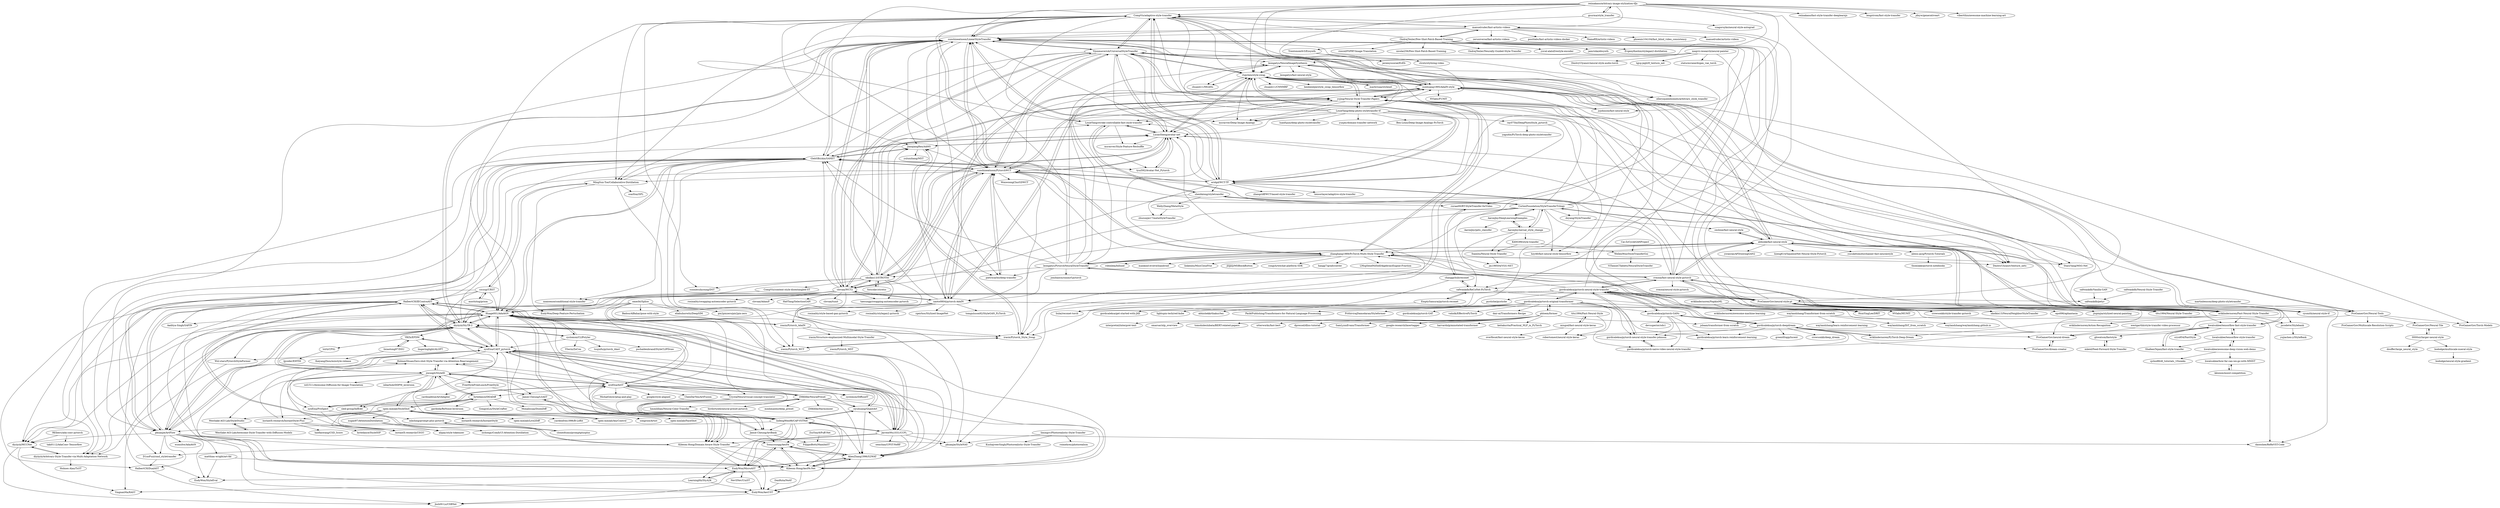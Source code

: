 digraph G {
"CompVis/adaptive-style-transfer" -> "sunshineatnoon/LinearStyleTransfer"
"CompVis/adaptive-style-transfer" -> "LouieYang/stroke-controllable-fast-style-transfer"
"CompVis/adaptive-style-transfer" -> "manuelruder/fast-artistic-videos"
"CompVis/adaptive-style-transfer" -> "elleryqueenhomels/arbitrary_style_transfer" ["e"=1]
"CompVis/adaptive-style-transfer" -> "Yijunmaverick/UniversalStyleTransfer"
"CompVis/adaptive-style-transfer" -> "xunhuang1995/AdaIN-style"
"CompVis/adaptive-style-transfer" -> "zhanghang1989/PyTorch-Multi-Style-Transfer"
"CompVis/adaptive-style-transfer" -> "ycjing/Neural-Style-Transfer-Papers"
"CompVis/adaptive-style-transfer" -> "sunniesuhyoung/DST" ["e"=1]
"CompVis/adaptive-style-transfer" -> "rtqichen/style-swap"
"CompVis/adaptive-style-transfer" -> "JianqiangRen/AAMS"
"CompVis/adaptive-style-transfer" -> "eridgd/WCT-TF"
"CompVis/adaptive-style-transfer" -> "Huage001/AdaAttN"
"CompVis/adaptive-style-transfer" -> "sunshineatnoon/PytorchWCT"
"CompVis/adaptive-style-transfer" -> "MingSun-Tse/Collaborative-Distillation"
"naoto0804/pytorch-AdaIN" -> "xunhuang1995/AdaIN-style"
"naoto0804/pytorch-AdaIN" -> "sunshineatnoon/PytorchWCT"
"naoto0804/pytorch-AdaIN" -> "irasin/Pytorch_AdaIN"
"naoto0804/pytorch-AdaIN" -> "clovaai/WCT2"
"naoto0804/pytorch-AdaIN" -> "NVlabs/MUNIT" ["e"=1]
"naoto0804/pytorch-AdaIN" -> "Huage001/AdaAttN"
"naoto0804/pytorch-AdaIN" -> "tomguluson92/StyleGAN_PyTorch" ["e"=1]
"naoto0804/pytorch-AdaIN" -> "ycjing/Neural-Style-Transfer-Papers"
"naoto0804/pytorch-AdaIN" -> "sunshineatnoon/LinearStyleTransfer"
"naoto0804/pytorch-AdaIN" -> "rosinality/style-based-gan-pytorch" ["e"=1]
"naoto0804/pytorch-AdaIN" -> "rosinality/stylegan2-pytorch" ["e"=1]
"naoto0804/pytorch-AdaIN" -> "rgeirhos/Stylized-ImageNet" ["e"=1]
"naoto0804/pytorch-AdaIN" -> "GlebSBrykin/SANET"
"naoto0804/pytorch-AdaIN" -> "HsinYingLee/DRIT" ["e"=1]
"naoto0804/pytorch-AdaIN" -> "diyiiyiii/StyTR-2"
"reiinakano/arbitrary-image-stylization-tfjs" -> "reiinakano/fast-style-transfer-deeplearnjs" ["e"=1]
"reiinakano/arbitrary-image-stylization-tfjs" -> "CompVis/adaptive-style-transfer"
"reiinakano/arbitrary-image-stylization-tfjs" -> "elleryqueenhomels/arbitrary_style_transfer" ["e"=1]
"reiinakano/arbitrary-image-stylization-tfjs" -> "gsurma/style_transfer"
"reiinakano/arbitrary-image-stylization-tfjs" -> "ProGamerGov/neural-style-pt"
"reiinakano/arbitrary-image-stylization-tfjs" -> "sunshineatnoon/LinearStyleTransfer"
"reiinakano/arbitrary-image-stylization-tfjs" -> "xunhuang1995/AdaIN-style"
"reiinakano/arbitrary-image-stylization-tfjs" -> "ycjing/Neural-Style-Transfer-Papers"
"reiinakano/arbitrary-image-stylization-tfjs" -> "manuelruder/fast-artistic-videos"
"reiinakano/arbitrary-image-stylization-tfjs" -> "LouieYang/stroke-controllable-fast-style-transfer"
"reiinakano/arbitrary-image-stylization-tfjs" -> "lengstrom/fast-style-transfer" ["e"=1]
"reiinakano/arbitrary-image-stylization-tfjs" -> "rtqichen/style-swap"
"reiinakano/arbitrary-image-stylization-tfjs" -> "jcjohnson/fast-neural-style" ["e"=1]
"reiinakano/arbitrary-image-stylization-tfjs" -> "jdxyw/generativeart" ["e"=1]
"reiinakano/arbitrary-image-stylization-tfjs" -> "vibertthio/awesome-machine-learning-art" ["e"=1]
"clovaai/WCT2" -> "sunshineatnoon/PytorchWCT"
"clovaai/WCT2" -> "sunshineatnoon/LinearStyleTransfer"
"clovaai/WCT2" -> "clovaai/tunit" ["e"=1]
"clovaai/WCT2" -> "nkolkin13/STROTSS"
"clovaai/WCT2" -> "naoto0804/pytorch-AdaIN"
"clovaai/WCT2" -> "ycjing/Neural-Style-Transfer-Papers"
"clovaai/WCT2" -> "Yijunmaverick/UniversalStyleTransfer"
"clovaai/WCT2" -> "Kibeom-Hong/Domain-Aware-Style-Transfer"
"clovaai/WCT2" -> "pkuanjie/StyleNAS"
"clovaai/WCT2" -> "rosinality/swapping-autoencoder-pytorch" ["e"=1]
"clovaai/WCT2" -> "clovaai/AdamP" ["e"=1]
"clovaai/WCT2" -> "Huage001/AdaAttN"
"clovaai/WCT2" -> "GlebSBrykin/SANET"
"clovaai/WCT2" -> "taesungp/swapping-autoencoder-pytorch" ["e"=1]
"clovaai/WCT2" -> "Ha0Tang/SelectionGAN" ["e"=1]
"eriklindernoren/NapkinML" -> "eriklindernoren/Fast-Neural-Style-Transfer"
"eriklindernoren/NapkinML" -> "eriklindernoren/awesome-machine-learning"
"eriklindernoren/Fast-Neural-Style-Transfer" -> "rrmina/fast-neural-style-pytorch"
"eriklindernoren/Fast-Neural-Style-Transfer" -> "sunshineatnoon/LinearStyleTransfer"
"eriklindernoren/Fast-Neural-Style-Transfer" -> "eriklindernoren/PyTorch-Deep-Dream"
"eriklindernoren/Fast-Neural-Style-Transfer" -> "abhiskk/fast-neural-style"
"eriklindernoren/Fast-Neural-Style-Transfer" -> "eriklindernoren/Action-Recognition" ["e"=1]
"eriklindernoren/Fast-Neural-Style-Transfer" -> "hwalsuklee/tensorflow-fast-style-transfer"
"eriklindernoren/Fast-Neural-Style-Transfer" -> "ProGamerGov/neural-style-pt"
"eriklindernoren/Fast-Neural-Style-Transfer" -> "zhanghang1989/PyTorch-Multi-Style-Transfer"
"eriklindernoren/Fast-Neural-Style-Transfer" -> "CortexFoundation/StyleTransferTrilogy"
"eriklindernoren/Fast-Neural-Style-Transfer" -> "jxcodetw/Stylebank"
"eriklindernoren/Fast-Neural-Style-Transfer" -> "ycjing/Neural-Style-Transfer-Papers"
"nkolkin13/STROTSS" -> "futscdav/strotss"
"nkolkin13/STROTSS" -> "sunshineatnoon/PytorchWCT"
"nkolkin13/STROTSS" -> "LucasSheng/avatar-net"
"nkolkin13/STROTSS" -> "irasin/Pytorch_Style_Swap"
"nkolkin13/STROTSS" -> "sunniesuhyoung/DST" ["e"=1]
"nkolkin13/STROTSS" -> "JianqiangRen/AAMS"
"nkolkin13/STROTSS" -> "sunshineatnoon/LinearStyleTransfer"
"nkolkin13/STROTSS" -> "clovaai/WCT2"
"nkolkin13/STROTSS" -> "LouieYang/stroke-controllable-fast-style-transfer"
"nkolkin13/STROTSS" -> "taesungp/swapping-autoencoder-pytorch" ["e"=1]
"nkolkin13/STROTSS" -> "CompVis/content-style-disentangled-ST"
"nkolkin13/STROTSS" -> "nnaisense/conditional-style-transfer"
"irasin/Pytorch_Style_Swap" -> "irasin/Pytorch_WCT"
"irasin/Pytorch_Style_Swap" -> "JianqiangRen/AAMS"
"CortexFoundation/StyleTransferTrilogy" -> "shenfalong/styletransfer"
"CortexFoundation/StyleTransferTrilogy" -> "sunshineatnoon/LinearStyleTransfer"
"CortexFoundation/StyleTransferTrilogy" -> "ycjing/Neural-Style-Transfer-Papers"
"CortexFoundation/StyleTransferTrilogy" -> "AaronJny/nerual_style_change"
"CortexFoundation/StyleTransferTrilogy" -> "zhanghang1989/PyTorch-Multi-Style-Transfer"
"CortexFoundation/StyleTransferTrilogy" -> "GlebSBrykin/SANET"
"CortexFoundation/StyleTransferTrilogy" -> "eriklindernoren/Fast-Neural-Style-Transfer"
"CortexFoundation/StyleTransferTrilogy" -> "sunshineatnoon/PytorchWCT"
"CortexFoundation/StyleTransferTrilogy" -> "clovaai/WCT2"
"CortexFoundation/StyleTransferTrilogy" -> "naoto0804/pytorch-AdaIN"
"CortexFoundation/StyleTransferTrilogy" -> "hzy46/fast-neural-style-tensorflow" ["e"=1]
"CortexFoundation/StyleTransferTrilogy" -> "rrmina/fast-neural-style-pytorch"
"CortexFoundation/StyleTransferTrilogy" -> "AaronJny/DeepLearningExamples"
"CortexFoundation/StyleTransferTrilogy" -> "xunhuang1995/AdaIN-style"
"CortexFoundation/StyleTransferTrilogy" -> "dxyang/StyleTransfer"
"ProGamerGov/neural-style-pt" -> "crowsonkb/style-transfer-pytorch" ["e"=1]
"ProGamerGov/neural-style-pt" -> "gordicaleksa/pytorch-neural-style-transfer"
"ProGamerGov/neural-style-pt" -> "ProGamerGov/neural-dream"
"ProGamerGov/neural-style-pt" -> "titu1994/Neural-Style-Transfer" ["e"=1]
"ProGamerGov/neural-style-pt" -> "zhanghang1989/PyTorch-Multi-Style-Transfer"
"ProGamerGov/neural-style-pt" -> "ycjing/Neural-Style-Transfer-Papers"
"ProGamerGov/neural-style-pt" -> "eriklindernoren/Fast-Neural-Style-Transfer"
"ProGamerGov/neural-style-pt" -> "CompVis/adaptive-style-transfer"
"ProGamerGov/neural-style-pt" -> "ProGamerGov/Neural-Tools"
"ProGamerGov/neural-style-pt" -> "rrmina/fast-neural-style-pytorch"
"ProGamerGov/neural-style-pt" -> "leongatys/PytorchNeuralStyleTransfer"
"ProGamerGov/neural-style-pt" -> "eps696/aphantasia" ["e"=1]
"ProGamerGov/neural-style-pt" -> "nkolkin13/NeuralNeighborStyleTransfer" ["e"=1]
"ProGamerGov/neural-style-pt" -> "cysmith/neural-style-tf" ["e"=1]
"ProGamerGov/neural-style-pt" -> "jiupinjia/stylized-neural-painting" ["e"=1]
"safwankdb/Vanilla-GAN" -> "safwankdb/petyr"
"Yijunmaverick/UniversalStyleTransfer" -> "eridgd/WCT-TF"
"Yijunmaverick/UniversalStyleTransfer" -> "sunshineatnoon/PytorchWCT"
"Yijunmaverick/UniversalStyleTransfer" -> "xunhuang1995/AdaIN-style"
"Yijunmaverick/UniversalStyleTransfer" -> "sunshineatnoon/LinearStyleTransfer"
"Yijunmaverick/UniversalStyleTransfer" -> "rtqichen/style-swap"
"Yijunmaverick/UniversalStyleTransfer" -> "ycjing/Neural-Style-Transfer-Papers"
"Yijunmaverick/UniversalStyleTransfer" -> "pietrocarbo/deep-transfer"
"Yijunmaverick/UniversalStyleTransfer" -> "LucasSheng/avatar-net"
"Yijunmaverick/UniversalStyleTransfer" -> "clovaai/WCT2"
"Yijunmaverick/UniversalStyleTransfer" -> "msracver/Deep-Image-Analogy" ["e"=1]
"Yijunmaverick/UniversalStyleTransfer" -> "nkolkin13/STROTSS"
"Yijunmaverick/UniversalStyleTransfer" -> "CompVis/adaptive-style-transfer"
"Yijunmaverick/UniversalStyleTransfer" -> "leongatys/NeuralImageSynthesis"
"Yijunmaverick/UniversalStyleTransfer" -> "GlebSBrykin/SANET"
"Yijunmaverick/UniversalStyleTransfer" -> "MingSun-Tse/Collaborative-Distillation"
"irasin/Pytorch_WCT" -> "irasin/Pytorch_Style_Swap"
"GlebSBrykin/SANET" -> "Huage001/AdaAttN"
"GlebSBrykin/SANET" -> "diyiiyiii/Arbitrary-Style-Transfer-via-Multi-Adaptation-Network"
"GlebSBrykin/SANET" -> "tyui592/Avatar-Net_Pytorch"
"GlebSBrykin/SANET" -> "JianqiangRen/AAMS"
"GlebSBrykin/SANET" -> "LucasSheng/avatar-net"
"GlebSBrykin/SANET" -> "sunshineatnoon/PytorchWCT"
"GlebSBrykin/SANET" -> "irasin/Pytorch_WCT"
"GlebSBrykin/SANET" -> "pkuanjie/ArtFlow"
"GlebSBrykin/SANET" -> "Aaditya-Singh/SAFIN"
"GlebSBrykin/SANET" -> "nnaisense/conditional-style-transfer"
"GlebSBrykin/SANET" -> "sunshineatnoon/LinearStyleTransfer"
"GlebSBrykin/SANET" -> "irasin/Pytorch_Style_Swap"
"GlebSBrykin/SANET" -> "diyiiyiii/MCCNet"
"GlebSBrykin/SANET" -> "HalbertCH/IEContraAST"
"rrmina/fast-neural-style-pytorch" -> "eriklindernoren/Fast-Neural-Style-Transfer"
"rrmina/fast-neural-style-pytorch" -> "abhiskk/fast-neural-style"
"rrmina/fast-neural-style-pytorch" -> "gordicaleksa/pytorch-neural-style-transfer"
"rrmina/fast-neural-style-pytorch" -> "zhanghang1989/PyTorch-Multi-Style-Transfer"
"rrmina/fast-neural-style-pytorch" -> "rrmina/neural-style-pytorch"
"rrmina/fast-neural-style-pytorch" -> "hwalsuklee/tensorflow-fast-style-transfer"
"rrmina/fast-neural-style-pytorch" -> "ProGamerGov/neural-style-pt"
"rrmina/fast-neural-style-pytorch" -> "sunshineatnoon/LinearStyleTransfer"
"rrmina/fast-neural-style-pytorch" -> "LucasSheng/avatar-net"
"rrmina/fast-neural-style-pytorch" -> "leongatys/PytorchNeuralStyleTransfer"
"rrmina/fast-neural-style-pytorch" -> "safwankdb/ReCoNet-PyTorch"
"rrmina/fast-neural-style-pytorch" -> "sunshineatnoon/PytorchWCT"
"eridgd/WCT-TF" -> "Yijunmaverick/UniversalStyleTransfer"
"eridgd/WCT-TF" -> "sunshineatnoon/PytorchWCT"
"eridgd/WCT-TF" -> "LucasSheng/avatar-net"
"eridgd/WCT-TF" -> "hwalsuklee/tensorflow-fast-style-transfer"
"eridgd/WCT-TF" -> "rtqichen/style-swap"
"eridgd/WCT-TF" -> "LouieYang/stroke-controllable-fast-style-transfer"
"eridgd/WCT-TF" -> "nkolkin13/STROTSS"
"eridgd/WCT-TF" -> "zhangcliff/WCT-based-style-transfer"
"eridgd/WCT-TF" -> "CompVis/adaptive-style-transfer"
"eridgd/WCT-TF" -> "tensorlayer/adaptive-style-transfer"
"eridgd/WCT-TF" -> "ycjing/Neural-Style-Transfer-Papers"
"eridgd/WCT-TF" -> "shenfalong/styletransfer"
"eridgd/WCT-TF" -> "sunshineatnoon/LinearStyleTransfer"
"sunshineatnoon/PytorchWCT" -> "pietrocarbo/deep-transfer"
"sunshineatnoon/PytorchWCT" -> "Yijunmaverick/UniversalStyleTransfer"
"sunshineatnoon/PytorchWCT" -> "eridgd/WCT-TF"
"sunshineatnoon/PytorchWCT" -> "sunshineatnoon/LinearStyleTransfer"
"sunshineatnoon/PytorchWCT" -> "GlebSBrykin/SANET"
"sunshineatnoon/PytorchWCT" -> "LucasSheng/avatar-net"
"sunshineatnoon/PytorchWCT" -> "clovaai/WCT2"
"sunshineatnoon/PytorchWCT" -> "nkolkin13/STROTSS"
"sunshineatnoon/PytorchWCT" -> "irasin/Pytorch_Style_Swap"
"sunshineatnoon/PytorchWCT" -> "JianqiangRen/AAMS"
"sunshineatnoon/PytorchWCT" -> "WonwoongCho/GDWCT" ["e"=1]
"sunshineatnoon/PytorchWCT" -> "naoto0804/pytorch-AdaIN"
"sunshineatnoon/PytorchWCT" -> "MingSun-Tse/Collaborative-Distillation"
"sunshineatnoon/PytorchWCT" -> "ycjing/Neural-Style-Transfer-Papers"
"sunshineatnoon/PytorchWCT" -> "diyiiyiii/Arbitrary-Style-Transfer-via-Multi-Adaptation-Network"
"dxyang/StyleTransfer" -> "ceshine/fast-neural-style"
"dxyang/StyleTransfer" -> "GlebSBrykin/SANET"
"dxyang/StyleTransfer" -> "irasin/Pytorch_Style_Swap"
"manuelruder/fast-artistic-videos" -> "manuelruder/artistic-videos" ["e"=1]
"manuelruder/fast-artistic-videos" -> "zeruniverse/fast-artistic-videos" ["e"=1]
"manuelruder/fast-artistic-videos" -> "sunshineatnoon/LinearStyleTransfer"
"manuelruder/fast-artistic-videos" -> "CompVis/adaptive-style-transfer"
"manuelruder/fast-artistic-videos" -> "MingSun-Tse/Collaborative-Distillation"
"manuelruder/fast-artistic-videos" -> "positlabs/fast-artistic-videos-docker"
"manuelruder/fast-artistic-videos" -> "NameRX/artistic-videos"
"manuelruder/fast-artistic-videos" -> "safwankdb/ReCoNet-PyTorch"
"manuelruder/fast-artistic-videos" -> "phoenix104104/fast_blind_video_consistency" ["e"=1]
"manuelruder/fast-artistic-videos" -> "OndrejTexler/Few-Shot-Patch-Based-Training"
"irasin/Pytorch_AdaIN" -> "irasin/Pytorch_WCT"
"irasin/Pytorch_AdaIN" -> "irasin/Structure-emphasized-Multimodal-Style-Transfer"
"irasin/Pytorch_AdaIN" -> "Huage001/AdaAttN"
"irasin/Pytorch_AdaIN" -> "irasin/Pytorch_Style_Swap"
"curaai00/RT-StyleTransfer-forVideo" -> "changgyhub/reconet"
"gsurma/style_transfer" -> "sunshineatnoon/LinearStyleTransfer"
"gsurma/style_transfer" -> "szagoruyko/neural-style-autograd"
"gsurma/style_transfer" -> "reiinakano/arbitrary-image-stylization-tfjs"
"AaronJny/nerual_style_change" -> "KANG99/style-transfer"
"AaronJny/nerual_style_change" -> "AaronJny/DeepLearningExamples"
"AaronJny/nerual_style_change" -> "jm199504/VGG-NET"
"AaronJny/nerual_style_change" -> "foamliu/Neural-Style-Transfer"
"AaronJny/nerual_style_change" -> "CortexFoundation/StyleTransferTrilogy"
"WellenWoo/StyleTransferGui" -> "ViTaminCTablets/NeuralStyleTransfer"
"eriklindernoren/PyTorch-Deep-Dream" -> "gordicaleksa/pytorch-deepdream"
"sunshineatnoon/LinearStyleTransfer" -> "sunshineatnoon/PytorchWCT"
"sunshineatnoon/LinearStyleTransfer" -> "GlebSBrykin/SANET"
"sunshineatnoon/LinearStyleTransfer" -> "pkuanjie/ArtFlow"
"sunshineatnoon/LinearStyleTransfer" -> "safwankdb/ReCoNet-PyTorch"
"sunshineatnoon/LinearStyleTransfer" -> "LucasSheng/avatar-net"
"sunshineatnoon/LinearStyleTransfer" -> "clovaai/WCT2"
"sunshineatnoon/LinearStyleTransfer" -> "Huage001/AdaAttN"
"sunshineatnoon/LinearStyleTransfer" -> "JianqiangRen/AAMS"
"sunshineatnoon/LinearStyleTransfer" -> "CompVis/adaptive-style-transfer"
"sunshineatnoon/LinearStyleTransfer" -> "nkolkin13/STROTSS"
"sunshineatnoon/LinearStyleTransfer" -> "pietrocarbo/deep-transfer"
"sunshineatnoon/LinearStyleTransfer" -> "Yijunmaverick/UniversalStyleTransfer"
"sunshineatnoon/LinearStyleTransfer" -> "diyiiyiii/StyTR-2"
"sunshineatnoon/LinearStyleTransfer" -> "ycjing/Neural-Style-Transfer-Papers"
"sunshineatnoon/LinearStyleTransfer" -> "curaai00/RT-StyleTransfer-forVideo"
"pietrocarbo/deep-transfer" -> "sunshineatnoon/PytorchWCT"
"LouieYang/stroke-controllable-fast-style-transfer" -> "LucasSheng/avatar-net"
"LouieYang/stroke-controllable-fast-style-transfer" -> "msracver/Style-Feature-Reshuffle"
"LouieYang/stroke-controllable-fast-style-transfer" -> "shenfalong/styletransfer"
"LouieYang/stroke-controllable-fast-style-transfer" -> "tyui592/Avatar-Net_Pytorch"
"foamliu/Neural-Style-Transfer" -> "jm199504/VGG-NET"
"limingcv/Photorealistic-Style-Transfer" -> "KushajveerSingh/Photorealistic-Style-Transfer"
"limingcv/Photorealistic-Style-Transfer" -> "pkuanjie/StyleNAS"
"limingcv/Photorealistic-Style-Transfer" -> "roimehrez/photorealism"
"LucasSheng/avatar-net" -> "tyui592/Avatar-Net_Pytorch"
"LucasSheng/avatar-net" -> "LouieYang/stroke-controllable-fast-style-transfer"
"LucasSheng/avatar-net" -> "JianqiangRen/AAMS"
"LucasSheng/avatar-net" -> "GlebSBrykin/SANET"
"LucasSheng/avatar-net" -> "rtqichen/style-swap"
"LucasSheng/avatar-net" -> "sunshineatnoon/PytorchWCT"
"LucasSheng/avatar-net" -> "nkolkin13/STROTSS"
"LucasSheng/avatar-net" -> "sunshineatnoon/LinearStyleTransfer"
"LucasSheng/avatar-net" -> "msracver/Style-Feature-Reshuffle"
"LucasSheng/avatar-net" -> "irasin/Pytorch_Style_Swap"
"LucasSheng/avatar-net" -> "daooshee/ReReVST-Code"
"JianqiangRen/AAMS" -> "GlebSBrykin/SANET"
"JianqiangRen/AAMS" -> "irasin/Pytorch_Style_Swap"
"JianqiangRen/AAMS" -> "LucasSheng/avatar-net"
"JianqiangRen/AAMS" -> "diyiiyiii/Arbitrary-Style-Transfer-via-Multi-Adaptation-Network"
"JianqiangRen/AAMS" -> "yulunzhang/MST"
"ray075hl/DeepPhotoStyle_pytorch" -> "pkuanjie/StyleNAS"
"ray075hl/DeepPhotoStyle_pytorch" -> "yagudin/PyTorch-deep-photo-styletransfer"
"jxcodetw/Stylebank" -> "yujiachen-y/StyleBank"
"WellyZhang/MetaStyle" -> "zhuzunjie17/metaStyleTransfer"
"safwankdb/ReCoNet-PyTorch" -> "changgyhub/reconet"
"safwankdb/ReCoNet-PyTorch" -> "liulai/reconet-torch"
"safwankdb/ReCoNet-PyTorch" -> "EmptySamurai/pytorch-reconet"
"safwankdb/ReCoNet-PyTorch" -> "daooshee/ReReVST-Code"
"safwankdb/ReCoNet-PyTorch" -> "safwankdb/petyr"
"shenfalong/styletransfer" -> "curaai00/RT-StyleTransfer-forVideo"
"shenfalong/styletransfer" -> "LouieYang/stroke-controllable-fast-style-transfer"
"shenfalong/styletransfer" -> "WellyZhang/MetaStyle"
"shenfalong/styletransfer" -> "zhuzunjie17/metaStyleTransfer"
"shenfalong/styletransfer" -> "CortexFoundation/StyleTransferTrilogy"
"tyui592/Avatar-Net_Pytorch" -> "LucasSheng/avatar-net"
"changgyhub/reconet" -> "safwankdb/ReCoNet-PyTorch"
"changgyhub/reconet" -> "curaai00/RT-StyleTransfer-forVideo"
"changgyhub/reconet" -> "liulai/reconet-torch"
"safwankdb/Neural-Style-Transfer" -> "safwankdb/petyr"
"OndrejTexler/Few-Shot-Patch-Based-Training" -> "rnwzd/FSPBT-Image-Translation" ["e"=1]
"OndrejTexler/Few-Shot-Patch-Based-Training" -> "nicolai256/Few-Shot-Patch-Based-Training" ["e"=1]
"OndrejTexler/Few-Shot-Patch-Based-Training" -> "crowsonkb/style-transfer-pytorch" ["e"=1]
"OndrejTexler/Few-Shot-Patch-Based-Training" -> "nkolkin13/NeuralNeighborStyleTransfer" ["e"=1]
"OndrejTexler/Few-Shot-Patch-Based-Training" -> "OndrejTexler/Neurally-Guided-Style-Transfer"
"OndrejTexler/Few-Shot-Patch-Based-Training" -> "yuval-alaluf/restyle-encoder" ["e"=1]
"OndrejTexler/Few-Shot-Patch-Based-Training" -> "jamriska/ebsynth" ["e"=1]
"OndrejTexler/Few-Shot-Patch-Based-Training" -> "CompVis/adaptive-style-transfer"
"OndrejTexler/Few-Shot-Patch-Based-Training" -> "manuelruder/fast-artistic-videos"
"OndrejTexler/Few-Shot-Patch-Based-Training" -> "Trentonom0r3/Ezsynth"
"OndrejTexler/Few-Shot-Patch-Based-Training" -> "EvgenyKashin/stylegan2-distillation" ["e"=1]
"pbloem/former" -> "jsbaan/transformer-from-scratch"
"pbloem/former" -> "SamLynnEvans/Transformer" ["e"=1]
"pbloem/former" -> "google-research/lasertagger" ["e"=1]
"pbloem/former" -> "gordicaleksa/pytorch-original-transformer"
"pbloem/former" -> "harvardnlp/annotated-transformer" ["e"=1]
"pbloem/former" -> "keitakurita/Practical_NLP_in_PyTorch" ["e"=1]
"pbloem/former" -> "interpretml/interpret-text" ["e"=1]
"pbloem/former" -> "omarsar/nlp_overview" ["e"=1]
"pbloem/former" -> "tomohideshibata/BERT-related-papers" ["e"=1]
"pbloem/former" -> "utterworks/fast-bert" ["e"=1]
"pbloem/former" -> "dpressel/dliss-tutorial" ["e"=1]
"EmptySamurai/pytorch-reconet" -> "liulai/reconet-torch"
"EmptySamurai/pytorch-reconet" -> "safwankdb/ReCoNet-PyTorch"
"AaronJny/DeepLearningExamples" -> "AaronJny/nerual_style_change"
"AaronJny/DeepLearningExamples" -> "CortexFoundation/StyleTransferTrilogy"
"AaronJny/DeepLearningExamples" -> "AaronJny/pets_classifer"
"gordicaleksa/pytorch-neural-style-transfer-johnson" -> "gordicaleksa/pytorch-naive-video-neural-style-transfer"
"gordicaleksa/pytorch-neural-style-transfer-johnson" -> "gordicaleksa/pytorch-neural-style-transfer"
"ProGamerGov/dream-creator" -> "ProGamerGov/neural-dream"
"gordicaleksa/pytorch-naive-video-neural-style-transfer" -> "gordicaleksa/pytorch-neural-style-transfer-johnson"
"Cai-Zi/CycleGANProject" -> "WellenWoo/StyleTransferGui"
"gordicaleksa/pytorch-neural-style-transfer" -> "gordicaleksa/pytorch-neural-style-transfer-johnson"
"gordicaleksa/pytorch-neural-style-transfer" -> "crowsonkb/style-transfer-pytorch" ["e"=1]
"gordicaleksa/pytorch-neural-style-transfer" -> "gordicaleksa/pytorch-deepdream"
"gordicaleksa/pytorch-neural-style-transfer" -> "gordicaleksa/pytorch-naive-video-neural-style-transfer"
"gordicaleksa/pytorch-neural-style-transfer" -> "ProGamerGov/neural-style-pt"
"gordicaleksa/pytorch-neural-style-transfer" -> "rrmina/fast-neural-style-pytorch"
"gordicaleksa/pytorch-neural-style-transfer" -> "sunshineatnoon/LinearStyleTransfer"
"gordicaleksa/pytorch-neural-style-transfer" -> "nkolkin13/NeuralNeighborStyleTransfer" ["e"=1]
"gordicaleksa/pytorch-neural-style-transfer" -> "gordicaleksa/pytorch-GANs"
"gordicaleksa/pytorch-neural-style-transfer" -> "diyiiyiii/StyTR-2"
"gordicaleksa/pytorch-neural-style-transfer" -> "zhanghang1989/PyTorch-Multi-Style-Transfer"
"gordicaleksa/pytorch-neural-style-transfer" -> "Huage001/AdaAttN"
"gordicaleksa/pytorch-neural-style-transfer" -> "gordicaleksa/pytorch-original-transformer"
"gordicaleksa/pytorch-neural-style-transfer" -> "pystiche/pystiche"
"gordicaleksa/pytorch-neural-style-transfer" -> "Kibeom-Hong/Domain-Aware-Style-Transfer"
"MingSun-Tse/Collaborative-Distillation" -> "irasin/Pytorch_WCT"
"MingSun-Tse/Collaborative-Distillation" -> "ssarfraz/SPL" ["e"=1]
"MingSun-Tse/Collaborative-Distillation" -> "EndyWon/Deep-Feature-Perturbation"
"MingSun-Tse/Collaborative-Distillation" -> "czczup/URST"
"MingSun-Tse/Collaborative-Distillation" -> "GlebSBrykin/SANET"
"futscdav/strotss" -> "nkolkin13/STROTSS"
"moritztng/prism" -> "czczup/URST"
"CompVis/content-style-disentangled-ST" -> "nnaisense/conditional-style-transfer"
"gordicaleksa/pytorch-deepdream" -> "gordicaleksa/pytorch-neural-style-transfer"
"gordicaleksa/pytorch-deepdream" -> "eriklindernoren/PyTorch-Deep-Dream"
"gordicaleksa/pytorch-deepdream" -> "gordicaleksa/pytorch-GANs"
"gordicaleksa/pytorch-deepdream" -> "gordicaleksa/pytorch-naive-video-neural-style-transfer"
"gordicaleksa/pytorch-deepdream" -> "gordicaleksa/pytorch-neural-style-transfer-johnson"
"gordicaleksa/pytorch-deepdream" -> "ProGamerGov/neural-dream"
"gordicaleksa/pytorch-deepdream" -> "ProGamerGov/dream-creator"
"gordicaleksa/pytorch-deepdream" -> "gordicaleksa/pytorch-learn-reinforcement-learning" ["e"=1]
"gordicaleksa/pytorch-deepdream" -> "greentfrapp/lucent" ["e"=1]
"gordicaleksa/pytorch-deepdream" -> "crowsonkb/deep_dream"
"gordicaleksa/pytorch-GANs" -> "gordicaleksa/pytorch-deepdream"
"gordicaleksa/pytorch-GANs" -> "devsuperior/sds1" ["e"=1]
"gordicaleksa/pytorch-GANs" -> "gordicaleksa/pytorch-neural-style-transfer-johnson"
"gordicaleksa/pytorch-GANs" -> "gordicaleksa/pytorch-neural-style-transfer"
"gordicaleksa/pytorch-GANs" -> "gordicaleksa/pytorch-learn-reinforcement-learning" ["e"=1]
"gordicaleksa/pytorch-GANs" -> "gordicaleksa/pytorch-naive-video-neural-style-transfer"
"diyiiyiii/Arbitrary-Style-Transfer-via-Multi-Adaptation-Network" -> "diyiiyiii/MCCNet"
"diyiiyiii/Arbitrary-Style-Transfer-via-Multi-Adaptation-Network" -> "Holmes-Alan/TxST"
"ProGamerGov/neural-dream" -> "ProGamerGov/dream-creator"
"nnaisense/conditional-style-transfer" -> "EndyWon/Deep-Feature-Perturbation"
"irasin/Structure-emphasized-Multimodal-Style-Transfer" -> "irasin/Pytorch_MST"
"diyiiyiii/StyTR-2" -> "Huage001/AdaAttN"
"diyiiyiii/StyTR-2" -> "zyxElsa/CAST_pytorch"
"diyiiyiii/StyTR-2" -> "HalbertCH/IEContraAST"
"diyiiyiii/StyTR-2" -> "zyxElsa/InST"
"diyiiyiii/StyTR-2" -> "pkuanjie/ArtFlow"
"diyiiyiii/StyTR-2" -> "jiwoogit/StyleID"
"diyiiyiii/StyTR-2" -> "JarrentWu1031/CCPL"
"diyiiyiii/StyTR-2" -> "cyclomon/CLIPstyler"
"diyiiyiii/StyTR-2" -> "diyiiyiii/Arbitrary-Style-Transfer-via-Multi-Adaptation-Network"
"diyiiyiii/StyTR-2" -> "YBZh/EFDM"
"diyiiyiii/StyTR-2" -> "diyiiyiii/MCCNet"
"diyiiyiii/StyTR-2" -> "GlebSBrykin/SANET"
"diyiiyiii/StyTR-2" -> "AlienZhang1996/S2WAT"
"diyiiyiii/StyTR-2" -> "sunshineatnoon/LinearStyleTransfer"
"diyiiyiii/StyTR-2" -> "Wxl-stars/PytorchStyleFormer"
"czczup/URST" -> "moritztng/prism"
"czczup/URST" -> "Kibeom-Hong/Domain-Aware-Style-Transfer"
"czczup/URST" -> "HalbertCH/IEContraAST"
"czczup/URST" -> "D1noFuzi/cmd_styletransfer"
"czczup/URST" -> "MingSun-Tse/Collaborative-Distillation"
"czczup/URST" -> "Huage001/AdaAttN"
"westgarthb/style-transfer-video-processor" -> "ProGamerGov/neural-dream"
"omerbt/Splice" -> "cyclomon/DiffuseIT" ["e"=1]
"omerbt/Splice" -> "eliahuhorwitz/DeepSIM" ["e"=1]
"omerbt/Splice" -> "CrystalNeuro/visual-concept-translator"
"omerbt/Splice" -> "diyiiyiii/StyTR-2"
"omerbt/Splice" -> "pix2pixzero/pix2pix-zero" ["e"=1]
"omerbt/Splice" -> "Huage001/AdaAttN"
"omerbt/Splice" -> "BadourAlBahar/pose-with-style" ["e"=1]
"gordicaleksa/pytorch-original-transformer" -> "gordicaleksa/pytorch-neural-style-transfer"
"gordicaleksa/pytorch-original-transformer" -> "gordicaleksa/pytorch-GAT" ["e"=1]
"gordicaleksa/pytorch-original-transformer" -> "gordicaleksa/pytorch-GANs"
"gordicaleksa/pytorch-original-transformer" -> "gordicaleksa/pytorch-deepdream"
"gordicaleksa/pytorch-original-transformer" -> "gordicaleksa/pytorch-neural-style-transfer-johnson"
"gordicaleksa/pytorch-original-transformer" -> "vahidk/EffectivePyTorch" ["e"=1]
"gordicaleksa/pytorch-original-transformer" -> "gordicaleksa/pytorch-naive-video-neural-style-transfer"
"gordicaleksa/pytorch-original-transformer" -> "dair-ai/Transformers-Recipe" ["e"=1]
"gordicaleksa/pytorch-original-transformer" -> "gordicaleksa/pytorch-learn-reinforcement-learning" ["e"=1]
"gordicaleksa/pytorch-original-transformer" -> "gordicaleksa/get-started-with-JAX" ["e"=1]
"gordicaleksa/pytorch-original-transformer" -> "pbloem/former"
"gordicaleksa/pytorch-original-transformer" -> "lightspin-tech/red-kube" ["e"=1]
"gordicaleksa/pytorch-original-transformer" -> "abhishekkrthakur/tez" ["e"=1]
"gordicaleksa/pytorch-original-transformer" -> "PacktPublishing/Transformers-for-Natural-Language-Processing" ["e"=1]
"gordicaleksa/pytorch-original-transformer" -> "PrithivirajDamodaran/Styleformer" ["e"=1]
"HalbertCH/DualAST" -> "Josh00-Lu/CSBNet"
"Huage001/AdaAttN" -> "HalbertCH/IEContraAST"
"Huage001/AdaAttN" -> "zyxElsa/CAST_pytorch"
"Huage001/AdaAttN" -> "GlebSBrykin/SANET"
"Huage001/AdaAttN" -> "JarrentWu1031/CCPL"
"Huage001/AdaAttN" -> "diyiiyiii/StyTR-2"
"Huage001/AdaAttN" -> "diyiiyiii/MCCNet"
"Huage001/AdaAttN" -> "pkuanjie/ArtFlow"
"Huage001/AdaAttN" -> "Kibeom-Hong/Domain-Aware-Style-Transfer"
"Huage001/AdaAttN" -> "diyiiyiii/Arbitrary-Style-Transfer-via-Multi-Adaptation-Network"
"Huage001/AdaAttN" -> "cyclomon/CLIPstyler"
"Huage001/AdaAttN" -> "AlienZhang1996/S2WAT"
"Huage001/AdaAttN" -> "Kibeom-Hong/AesPA-Net"
"Huage001/AdaAttN" -> "irasin/Pytorch_AdaIN"
"Huage001/AdaAttN" -> "Sooyyoungg/AesFA"
"Huage001/AdaAttN" -> "Aaditya-Singh/SAFIN"
"pkuanjie/ArtFlow" -> "HalbertCH/IEContraAST"
"pkuanjie/ArtFlow" -> "Huage001/AdaAttN"
"pkuanjie/ArtFlow" -> "zyxElsa/CAST_pytorch"
"pkuanjie/ArtFlow" -> "diyiiyiii/MCCNet"
"pkuanjie/ArtFlow" -> "pkuanjie/StyleNAS"
"pkuanjie/ArtFlow" -> "wzmsltw/AdaAttN"
"pkuanjie/ArtFlow" -> "matthias-wright/art-fid"
"pkuanjie/ArtFlow" -> "EndyWon/MicroAST"
"pkuanjie/ArtFlow" -> "EndyWon/StyleEval"
"pkuanjie/ArtFlow" -> "diyiiyiii/StyTR-2"
"pkuanjie/ArtFlow" -> "Kibeom-Hong/AesPA-Net"
"pkuanjie/ArtFlow" -> "EndyWon/AesUST"
"pkuanjie/ArtFlow" -> "GlebSBrykin/SANET"
"pkuanjie/ArtFlow" -> "D1noFuzi/cmd_styletransfer"
"pkuanjie/ArtFlow" -> "HalbertCH/DualAST"
"Kibeom-Hong/Domain-Aware-Style-Transfer" -> "Kibeom-Hong/AesPA-Net"
"Kibeom-Hong/Domain-Aware-Style-Transfer" -> "HalbertCH/IEContraAST"
"Kibeom-Hong/Domain-Aware-Style-Transfer" -> "Huage001/AdaAttN"
"Kibeom-Hong/Domain-Aware-Style-Transfer" -> "AlienZhang1996/S2WAT"
"Kibeom-Hong/Domain-Aware-Style-Transfer" -> "EndyWon/AesUST"
"Kibeom-Hong/Domain-Aware-Style-Transfer" -> "EndyWon/MicroAST"
"Kibeom-Hong/Domain-Aware-Style-Transfer" -> "D1noFuzi/cmd_styletransfer"
"diyiiyiii/MCCNet" -> "diyiiyiii/Arbitrary-Style-Transfer-via-Multi-Adaptation-Network"
"diyiiyiii/MCCNet" -> "YingnanMa/RAST"
"diyiiyiii/MCCNet" -> "Josh00-Lu/CSBNet"
"D1noFuzi/cmd_styletransfer" -> "HalbertCH/DualAST"
"RElbers/ada-conv-pytorch" -> "taki0112/AdaConv-Tensorflow"
"RElbers/ada-conv-pytorch" -> "diyiiyiii/MCCNet"
"zyxElsa/CAST_pytorch" -> "Huage001/AdaAttN"
"zyxElsa/CAST_pytorch" -> "HalbertCH/IEContraAST"
"zyxElsa/CAST_pytorch" -> "JarrentWu1031/CCPL"
"zyxElsa/CAST_pytorch" -> "AlienZhang1996/S2WAT"
"zyxElsa/CAST_pytorch" -> "diyiiyiii/StyTR-2"
"zyxElsa/CAST_pytorch" -> "pkuanjie/ArtFlow"
"zyxElsa/CAST_pytorch" -> "EndyWon/MicroAST"
"zyxElsa/CAST_pytorch" -> "Kibeom-Hong/Domain-Aware-Style-Transfer"
"zyxElsa/CAST_pytorch" -> "siyuhuang/QuantArt"
"zyxElsa/CAST_pytorch" -> "YBZh/EFDM"
"zyxElsa/CAST_pytorch" -> "zyxElsa/InST"
"zyxElsa/CAST_pytorch" -> "zyxElsa/ProSpect"
"zyxElsa/CAST_pytorch" -> "Wxl-stars/PytorchStyleFormer"
"zyxElsa/CAST_pytorch" -> "Kibeom-Hong/AesPA-Net"
"zyxElsa/CAST_pytorch" -> "HolmesShuan/Zero-shot-Style-Transfer-via-Attention-Rearrangement"
"lixiaotong97/DSU" -> "YBZh/EFDM"
"lixiaotong97/DSU" -> "KaiyangZhou/mixstyle-release" ["e"=1]
"cyclomon/CLIPstyler" -> "Huage001/AdaAttN"
"cyclomon/CLIPstyler" -> "tsujuifu/pytorch_ldast"
"cyclomon/CLIPstyler" -> "diyiiyiii/StyTR-2"
"cyclomon/CLIPstyler" -> "pschaldenbrand/StyleCLIPDraw" ["e"=1]
"cyclomon/CLIPstyler" -> "YSerin/ZeCon" ["e"=1]
"cyclomon/CLIPstyler" -> "zyxElsa/CAST_pytorch"
"YBZh/EFDM" -> "lixiaotong97/DSU"
"YBZh/EFDM" -> "zyxElsa/CAST_pytorch"
"YBZh/EFDM" -> "lingeringlight/ALOFT" ["e"=1]
"YBZh/EFDM" -> "lslrh/CPSL"
"HalbertCH/IEContraAST" -> "HalbertCH/DualAST"
"HalbertCH/IEContraAST" -> "Huage001/AdaAttN"
"HalbertCH/IEContraAST" -> "pkuanjie/ArtFlow"
"HalbertCH/IEContraAST" -> "zyxElsa/CAST_pytorch"
"HalbertCH/IEContraAST" -> "Kibeom-Hong/Domain-Aware-Style-Transfer"
"HalbertCH/IEContraAST" -> "EndyWon/AesUST"
"HalbertCH/IEContraAST" -> "AlienZhang1996/S2WAT"
"HalbertCH/IEContraAST" -> "Kibeom-Hong/AesPA-Net"
"HalbertCH/IEContraAST" -> "diyiiyiii/MCCNet"
"HalbertCH/IEContraAST" -> "diyiiyiii/StyTR-2"
"HalbertCH/IEContraAST" -> "EndyWon/StyleEval"
"HalbertCH/IEContraAST" -> "JarrentWu1031/CCPL"
"lslrh/CPSL" -> "ljjcoder/EHTDI" ["e"=1]
"Wxl-stars/PytorchStyleFormer" -> "YingnanMa/RAST"
"zyxElsa/InST" -> "zyxElsa/ProSpect"
"zyxElsa/InST" -> "jiwoogit/StyleID"
"zyxElsa/InST" -> "cyclomon/DiffuseIT" ["e"=1]
"zyxElsa/InST" -> "diyiiyiii/StyTR-2"
"zyxElsa/InST" -> "zyxElsa/CAST_pytorch"
"zyxElsa/InST" -> "linfengWen98/CAP-VSTNet"
"zyxElsa/InST" -> "ChenDarYen/ArtFusion"
"zyxElsa/InST" -> "CrystalNeuro/visual-concept-translator"
"zyxElsa/InST" -> "siyuhuang/QuantArt"
"zyxElsa/InST" -> "MichalGeyer/plug-and-play" ["e"=1]
"zyxElsa/InST" -> "Huage001/AdaAttN"
"zyxElsa/InST" -> "HolmesShuan/Zero-shot-Style-Transfer-via-Attention-Rearrangement"
"zyxElsa/InST" -> "bytedance/DEADiff"
"zyxElsa/InST" -> "ZHKKKe/NeuralPreset"
"zyxElsa/InST" -> "google/style-aligned" ["e"=1]
"megvii-research/neural-painter" -> "leongatys/NeuralImageSynthesis"
"megvii-research/neural-painter" -> "StacyYang/MSG-Net" ["e"=1]
"megvii-research/neural-painter" -> "DmitryUlyanov/neural-style-audio-torch" ["e"=1]
"megvii-research/neural-painter" -> "rtqichen/style-swap"
"megvii-research/neural-painter" -> "tgyg-jegli/tf_texture_net"
"megvii-research/neural-painter" -> "staturecrane/dcgan_vae_torch" ["e"=1]
"JarrentWu1031/CCPL" -> "zyxElsa/CAST_pytorch"
"JarrentWu1031/CCPL" -> "Huage001/AdaAttN"
"JarrentWu1031/CCPL" -> "HalbertCH/IEContraAST"
"JarrentWu1031/CCPL" -> "linfengWen98/CAP-VSTNet"
"JarrentWu1031/CCPL" -> "EndyWon/MicroAST"
"JarrentWu1031/CCPL" -> "daooshee/ReReVST-Code"
"JarrentWu1031/CCPL" -> "Kibeom-Hong/Domain-Aware-Style-Transfer"
"JarrentWu1031/CCPL" -> "AlienZhang1996/S2WAT"
"JarrentWu1031/CCPL" -> "siyuhuang/QuantArt"
"JarrentWu1031/CCPL" -> "diyiiyiii/StyTR-2"
"JarrentWu1031/CCPL" -> "pkuanjie/StyleNAS"
"JarrentWu1031/CCPL" -> "semchan/UPST-NeRF" ["e"=1]
"machrisaa/stylenet" -> "rtqichen/style-swap"
"matthias-wright/art-fid" -> "EndyWon/StyleEval"
"matthias-wright/art-fid" -> "Kibeom-Hong/AesPA-Net"
"AlienZhang1996/S2WAT" -> "EndyWon/MicroAST"
"AlienZhang1996/S2WAT" -> "EndyWon/AesUST"
"AlienZhang1996/S2WAT" -> "Sooyyoungg/AesFA"
"AlienZhang1996/S2WAT" -> "Kibeom-Hong/AesPA-Net"
"EndyWon/MicroAST" -> "AlienZhang1996/S2WAT"
"EndyWon/MicroAST" -> "Sooyyoungg/AesFA"
"EndyWon/MicroAST" -> "LearningHx/StyA2K"
"EndyWon/MicroAST" -> "EndyWon/AesUST"
"EndyWon/MicroAST" -> "Josh00-Lu/CSBNet"
"EndyWon/MicroAST" -> "NevSNev/UniST"
"EndyWon/AesUST" -> "Josh00-Lu/CSBNet"
"ChenDarYen/ArtFusion" -> "Jamie-Cheung/ArtBank"
"linfengWen98/CAP-VSTNet" -> "ZHKKKe/NeuralPreset"
"linfengWen98/CAP-VSTNet" -> "EndyWon/MicroAST"
"linfengWen98/CAP-VSTNet" -> "Jamie-Cheung/ArtBank"
"linfengWen98/CAP-VSTNet" -> "JarrentWu1031/CCPL"
"linfengWen98/CAP-VSTNet" -> "siyuhuang/QuantArt"
"linfengWen98/CAP-VSTNet" -> "AlienZhang1996/S2WAT"
"linfengWen98/CAP-VSTNet" -> "LearningHx/StyA2K"
"linfengWen98/CAP-VSTNet" -> "Sooyyoungg/AesFA"
"linfengWen98/CAP-VSTNet" -> "pkuanjie/ArtFlow"
"linfengWen98/CAP-VSTNet" -> "Kibeom-Hong/AesPA-Net"
"linfengWen98/CAP-VSTNet" -> "zyxElsa/InST"
"linfengWen98/CAP-VSTNet" -> "Huage001/AdaAttN"
"ZHKKKe/NeuralPreset" -> "linfengWen98/CAP-VSTNet"
"ZHKKKe/NeuralPreset" -> "minhmanho/deep_preset" ["e"=1]
"ZHKKKe/NeuralPreset" -> "zyxElsa/CAST_pytorch"
"ZHKKKe/NeuralPreset" -> "ZHKKKe/Harmonizer" ["e"=1]
"ZHKKKe/NeuralPreset" -> "hmmlillian/Neural-Color-Transfer" ["e"=1]
"ZHKKKe/NeuralPreset" -> "AlienZhang1996/S2WAT"
"ZHKKKe/NeuralPreset" -> "zyxElsa/InST"
"ZHKKKe/NeuralPreset" -> "siyuhuang/QuantArt"
"ZHKKKe/NeuralPreset" -> "Kibeom-Hong/AesPA-Net"
"ZHKKKe/NeuralPreset" -> "birdortyedi/neural-preset-pytorch" ["e"=1]
"siyuhuang/QuantArt" -> "AlienZhang1996/S2WAT"
"siyuhuang/QuantArt" -> "linfengWen98/CAP-VSTNet"
"siyuhuang/QuantArt" -> "zyxElsa/CAST_pytorch"
"zyxElsa/ProSpect" -> "zyxElsa/InST"
"zyxElsa/ProSpect" -> "mkshing/prompt-plus-pytorch"
"zyxElsa/ProSpect" -> "HolmesShuan/Zero-shot-Style-Transfer-via-Attention-Rearrangement"
"zyxElsa/ProSpect" -> "alipay/style-tokenizer" ["e"=1]
"CrystalNeuro/visual-concept-translator" -> "Kibeom-Hong/AesPA-Net"
"CrystalNeuro/visual-concept-translator" -> "HolmesShuan/Zero-shot-Style-Transfer-via-Attention-Rearrangement"
"CrystalNeuro/visual-concept-translator" -> "zyxElsa/ProSpect"
"Trentonom0r3/Ezsynth" -> "ctrotz/stylizing-video"
"Trentonom0r3/Ezsynth" -> "jeremyssocial/EzEb"
"leongatys/NeuralImageSynthesis" -> "rtqichen/style-swap"
"leongatys/NeuralImageSynthesis" -> "ProGamerGov/Neural-Tools"
"leongatys/NeuralImageSynthesis" -> "ProGamerGov/Torch-Models"
"leongatys/NeuralImageSynthesis" -> "leongatys/fast-neural-style"
"leongatys/NeuralImageSynthesis" -> "chuanli11/MGANs" ["e"=1]
"LearningHx/StyA2K" -> "YingnanMa/RAST"
"LearningHx/StyA2K" -> "EndyWon/AesUST"
"LearningHx/StyA2K" -> "EndyWon/MicroAST"
"titu1994/Fast-Neural-Style" -> "misgod/fast-neural-style-keras"
"titu1994/Fast-Neural-Style" -> "robertomest/neural-style-keras"
"cloneofsimo/promptplusplus" -> "mkshing/prompt-plus-pytorch"
"Kibeom-Hong/AesPA-Net" -> "Sooyyoungg/AesFA"
"Kibeom-Hong/AesPA-Net" -> "AlienZhang1996/S2WAT"
"Kibeom-Hong/AesPA-Net" -> "EndyWon/StyleEval"
"Kibeom-Hong/AesPA-Net" -> "EndyWon/AesUST"
"mkshing/prompt-plus-pytorch" -> "cloneofsimo/promptplusplus"
"Sooyyoungg/AesFA" -> "EndyWon/MicroAST"
"Sooyyoungg/AesFA" -> "Kibeom-Hong/AesPA-Net"
"Sooyyoungg/AesFA" -> "AlienZhang1996/S2WAT"
"Sooyyoungg/AesFA" -> "EndyWon/AesUST"
"DanRuta/NeAT" -> "EndyWon/AesUST"
"jiwoogit/StyleID" -> "zyxElsa/InST"
"jiwoogit/StyleID" -> "HolmesShuan/Zero-shot-Style-Transfer-via-Attention-Rearrangement"
"jiwoogit/StyleID" -> "open-mmlab/StyleShot"
"jiwoogit/StyleID" -> "Westlake-AGI-Lab/StyleStudio"
"jiwoogit/StyleID" -> "instantX-research/InstantStyle-Plus"
"jiwoogit/StyleID" -> "diyiiyiii/StyTR-2"
"jiwoogit/StyleID" -> "bytedance/DEADiff"
"jiwoogit/StyleID" -> "instantX-research/CSGO" ["e"=1]
"jiwoogit/StyleID" -> "sled-group/InfEdit" ["e"=1]
"jiwoogit/StyleID" -> "Jamie-Cheung/ArtBank"
"jiwoogit/StyleID" -> "FreeStyleFreeLunch/FreeStyle"
"jiwoogit/StyleID" -> "zyxElsa/CAST_pytorch"
"jiwoogit/StyleID" -> "wd1511/Awesome-Diffusion-for-Image-Translation" ["e"=1]
"jiwoogit/StyleID" -> "Jamie-Cheung/LSAST"
"jiwoogit/StyleID" -> "inbarhub/DDPM_inversion" ["e"=1]
"FreeStyleFreeLunch/FreeStyle" -> "Jamie-Cheung/LSAST"
"FreeStyleFreeLunch/FreeStyle" -> "cardinalblue/ArtAdapter"
"ProGamerGov/Neural-Tile" -> "0000sir/larger-neural-style"
"waylandzhang/Transformer-from-scratch" -> "waylandzhang/waylandzhang.github.io"
"waylandzhang/Transformer-from-scratch" -> "waylandzhang/learn-reinforcement-learning"
"waylandzhang/Transformer-from-scratch" -> "waylandzhang/DiT_from_scratch"
"waylandzhang/Transformer-from-scratch" -> "jsbaan/transformer-from-scratch"
"bytedance/DEADiff" -> "Monalissaa/DisenDiff" ["e"=1]
"bytedance/DEADiff" -> "sled-group/InfEdit" ["e"=1]
"bytedance/DEADiff" -> "jiwoogit/StyleID"
"bytedance/DEADiff" -> "garibida/ReNoise-Inversion" ["e"=1]
"bytedance/DEADiff" -> "open-mmlab/StyleShot"
"bytedance/DEADiff" -> "GongyeLiu/StyleCrafter" ["e"=1]
"bytedance/DEADiff" -> "instantX-research/CSGO" ["e"=1]
"rtqichen/style-swap" -> "leongatys/NeuralImageSynthesis"
"rtqichen/style-swap" -> "DmitryUlyanov/texture_nets" ["e"=1]
"rtqichen/style-swap" -> "xunhuang1995/AdaIN-style"
"rtqichen/style-swap" -> "LucasSheng/avatar-net"
"rtqichen/style-swap" -> "irasin/Pytorch_Style_Swap"
"rtqichen/style-swap" -> "chuanli11/CNNMRF" ["e"=1]
"rtqichen/style-swap" -> "StacyYang/MSG-Net" ["e"=1]
"rtqichen/style-swap" -> "benbenlijie/style_swap_tensorflow"
"rtqichen/style-swap" -> "chuanli11/MGANs" ["e"=1]
"rtqichen/style-swap" -> "ycjing/Neural-Style-Transfer-Papers"
"rtqichen/style-swap" -> "abhiskk/fast-neural-style"
"rtqichen/style-swap" -> "machrisaa/stylenet"
"rtqichen/style-swap" -> "Yijunmaverick/UniversalStyleTransfer"
"rtqichen/style-swap" -> "eridgd/WCT-TF"
"rtqichen/style-swap" -> "msracver/Deep-Image-Analogy" ["e"=1]
"Jamie-Cheung/ArtBank" -> "Jamie-Cheung/LSAST"
"Jamie-Cheung/ArtBank" -> "Sooyyoungg/AesFA"
"Jamie-Cheung/ArtBank" -> "FilippoBotti/MambaST"
"ZszYmy9/Puff-Net" -> "FilippoBotti/MambaST"
"ghwatson/faststyle" -> "mkeid/Feed-Forward-Style-Transfer"
"mkeid/Feed-Forward-Style-Transfer" -> "ghwatson/faststyle"
"Jamie-Cheung/LSAST" -> "Jamie-Cheung/ArtBank"
"0000sir/larger-neural-style" -> "ProGamerGov/Neural-Tile"
"0000sir/larger-neural-style" -> "bododge/multiscale-nueral-style"
"0000sir/larger-neural-style" -> "dnuffer/large_neural_style"
"ShafeenTejani/fast-style-transfer" -> "hwalsuklee/tensorflow-fast-style-transfer"
"HolmesShuan/Zero-shot-Style-Transfer-via-Attention-Rearrangement" -> "jiwoogit/StyleID"
"bododge/multiscale-nueral-style" -> "bododge/neural-style-gradient"
"leongatys/PytorchNeuralStyleTransfer" -> "abhiskk/fast-neural-style"
"leongatys/PytorchNeuralStyleTransfer" -> "leongatys/NeuralImageSynthesis"
"leongatys/PytorchNeuralStyleTransfer" -> "zhanghang1989/PyTorch-Multi-Style-Transfer"
"leongatys/PytorchNeuralStyleTransfer" -> "sunshineatnoon/PytorchWCT"
"leongatys/PytorchNeuralStyleTransfer" -> "rtqichen/style-swap"
"leongatys/PytorchNeuralStyleTransfer" -> "sunshineatnoon/LinearStyleTransfer"
"leongatys/PytorchNeuralStyleTransfer" -> "nkolkin13/STROTSS"
"leongatys/PytorchNeuralStyleTransfer" -> "ycjing/Neural-Style-Transfer-Papers"
"leongatys/PytorchNeuralStyleTransfer" -> "xunhuang1995/AdaIN-style"
"leongatys/PytorchNeuralStyleTransfer" -> "pietrocarbo/deep-transfer"
"leongatys/PytorchNeuralStyleTransfer" -> "naoto0804/pytorch-AdaIN"
"leongatys/PytorchNeuralStyleTransfer" -> "GlebSBrykin/SANET"
"leongatys/PytorchNeuralStyleTransfer" -> "jonzhaocn/cnnmrf-pytorch"
"leongatys/PytorchNeuralStyleTransfer" -> "ProGamerGov/neural-style-pt"
"leongatys/PytorchNeuralStyleTransfer" -> "rrmina/fast-neural-style-pytorch"
"ProGamerGov/Neural-Tools" -> "ProGamerGov/Multiscale-Resolution-Scripts"
"ProGamerGov/Neural-Tools" -> "ProGamerGov/Neural-Tile"
"ProGamerGov/Neural-Tools" -> "leongatys/NeuralImageSynthesis"
"ProGamerGov/Neural-Tools" -> "ProGamerGov/neural-dream"
"ProGamerGov/Neural-Tools" -> "ProGamerGov/Torch-Models"
"xunhuang1995/AdaIN-style" -> "naoto0804/pytorch-AdaIN"
"xunhuang1995/AdaIN-style" -> "rtqichen/style-swap"
"xunhuang1995/AdaIN-style" -> "ycjing/Neural-Style-Transfer-Papers"
"xunhuang1995/AdaIN-style" -> "DmitryUlyanov/texture_nets" ["e"=1]
"xunhuang1995/AdaIN-style" -> "NVlabs/MUNIT" ["e"=1]
"xunhuang1995/AdaIN-style" -> "jcjohnson/fast-neural-style" ["e"=1]
"xunhuang1995/AdaIN-style" -> "Yijunmaverick/UniversalStyleTransfer"
"xunhuang1995/AdaIN-style" -> "leongatys/NeuralImageSynthesis"
"xunhuang1995/AdaIN-style" -> "elleryqueenhomels/arbitrary_style_transfer" ["e"=1]
"xunhuang1995/AdaIN-style" -> "sunshineatnoon/PytorchWCT"
"xunhuang1995/AdaIN-style" -> "HsinYingLee/DRIT" ["e"=1]
"xunhuang1995/AdaIN-style" -> "msracver/Deep-Image-Analogy" ["e"=1]
"xunhuang1995/AdaIN-style" -> "CompVis/adaptive-style-transfer"
"xunhuang1995/AdaIN-style" -> "LucasSheng/avatar-net"
"xunhuang1995/AdaIN-style" -> "NVlabs/FUNIT" ["e"=1]
"open-mmlab/StyleShot" -> "open-mmlab/AnyControl"
"open-mmlab/StyleShot" -> "instantX-research/CSGO" ["e"=1]
"open-mmlab/StyleShot" -> "jiwoogit/StyleID"
"open-mmlab/StyleShot" -> "bytedance/DEADiff"
"open-mmlab/StyleShot" -> "songrise/Artist"
"open-mmlab/StyleShot" -> "Westlake-AGI-Lab/StyleStudio"
"open-mmlab/StyleShot" -> "instantX-research/InstantStyle-Plus"
"open-mmlab/StyleShot" -> "open-mmlab/FaceShot"
"open-mmlab/StyleShot" -> "instantX-research/InstantStyle" ["e"=1]
"open-mmlab/StyleShot" -> "xugao97/AttentionDistillation"
"open-mmlab/StyleShot" -> "open-mmlab/Live2Diff"
"open-mmlab/StyleShot" -> "yardenfren1996/B-LoRA" ["e"=1]
"open-mmlab/AnyControl" -> "open-mmlab/StyleShot"
"hwalsuklee/tensorflow-fast-style-transfer" -> "hwalsuklee/tensorflow-style-transfer"
"hwalsuklee/tensorflow-fast-style-transfer" -> "ShafeenTejani/fast-style-transfer"
"hwalsuklee/tensorflow-fast-style-transfer" -> "eridgd/WCT-TF"
"hwalsuklee/tensorflow-fast-style-transfer" -> "robertomest/neural-style-keras"
"hwalsuklee/tensorflow-fast-style-transfer" -> "ghwatson/faststyle"
"hwalsuklee/tensorflow-fast-style-transfer" -> "cryu854/FastStyle"
"abhiskk/fast-neural-style" -> "ceshine/fast-neural-style"
"abhiskk/fast-neural-style" -> "rrmina/fast-neural-style-pytorch"
"abhiskk/fast-neural-style" -> "leongatys/PytorchNeuralStyleTransfer"
"abhiskk/fast-neural-style" -> "rtqichen/style-swap"
"abhiskk/fast-neural-style" -> "zhanghang1989/PyTorch-Multi-Style-Transfer"
"abhiskk/fast-neural-style" -> "eriklindernoren/Fast-Neural-Style-Transfer"
"abhiskk/fast-neural-style" -> "alexis-jacq/Pytorch-Tutorials"
"abhiskk/fast-neural-style" -> "xunhuang1995/AdaIN-style"
"abhiskk/fast-neural-style" -> "DmitryUlyanov/texture_nets" ["e"=1]
"abhiskk/fast-neural-style" -> "ycjing/Neural-Style-Transfer-Papers"
"abhiskk/fast-neural-style" -> "yiranran/APDrawingGAN2" ["e"=1]
"abhiskk/fast-neural-style" -> "jxcodetw/Stylebank"
"abhiskk/fast-neural-style" -> "lizeng614/SqueezeNet-Neural-Style-Pytorch"
"abhiskk/fast-neural-style" -> "yusuketomoto/chainer-fast-neuralstyle" ["e"=1]
"abhiskk/fast-neural-style" -> "hzy46/fast-neural-style-tensorflow" ["e"=1]
"martinbenson/deep-photo-styletransfer" -> "ProGamerGov/Neural-Tools"
"hwalsuklee/awesome-deep-vision-web-demo" -> "hwalsuklee/tensorflow-style-transfer"
"hwalsuklee/awesome-deep-vision-web-demo" -> "sjchoi86/dl_tutorials_10weeks" ["e"=1]
"hwalsuklee/awesome-deep-vision-web-demo" -> "hwalsuklee/how-far-can-we-go-with-MNIST"
"ycjing/Neural-Style-Transfer-Papers" -> "xunhuang1995/AdaIN-style"
"ycjing/Neural-Style-Transfer-Papers" -> "zhanghang1989/PyTorch-Multi-Style-Transfer"
"ycjing/Neural-Style-Transfer-Papers" -> "jcjohnson/fast-neural-style" ["e"=1]
"ycjing/Neural-Style-Transfer-Papers" -> "titu1994/Neural-Style-Transfer" ["e"=1]
"ycjing/Neural-Style-Transfer-Papers" -> "sunshineatnoon/PytorchWCT"
"ycjing/Neural-Style-Transfer-Papers" -> "rtqichen/style-swap"
"ycjing/Neural-Style-Transfer-Papers" -> "sunshineatnoon/LinearStyleTransfer"
"ycjing/Neural-Style-Transfer-Papers" -> "DmitryUlyanov/texture_nets" ["e"=1]
"ycjing/Neural-Style-Transfer-Papers" -> "msracver/Deep-Image-Analogy" ["e"=1]
"ycjing/Neural-Style-Transfer-Papers" -> "Yijunmaverick/UniversalStyleTransfer"
"ycjing/Neural-Style-Transfer-Papers" -> "LouieYang/deep-photo-styletransfer-tf"
"ycjing/Neural-Style-Transfer-Papers" -> "LouieYang/stroke-controllable-fast-style-transfer"
"ycjing/Neural-Style-Transfer-Papers" -> "naoto0804/pytorch-AdaIN"
"ycjing/Neural-Style-Transfer-Papers" -> "clovaai/WCT2"
"ycjing/Neural-Style-Transfer-Papers" -> "cysmith/neural-style-tf" ["e"=1]
"zhanghang1989/PyTorch-Multi-Style-Transfer" -> "ycjing/Neural-Style-Transfer-Papers"
"zhanghang1989/PyTorch-Multi-Style-Transfer" -> "robinleej/billund" ["e"=1]
"zhanghang1989/PyTorch-Multi-Style-Transfer" -> "StacyYang/MSG-Net" ["e"=1]
"zhanghang1989/PyTorch-Multi-Style-Transfer" -> "mankind-evolve/lzandroid" ["e"=1]
"zhanghang1989/PyTorch-Multi-Style-Transfer" -> "linkenliu/MissCloudVue" ["e"=1]
"zhanghang1989/PyTorch-Multi-Style-Transfer" -> "sunshineatnoon/PytorchWCT"
"zhanghang1989/PyTorch-Multi-Style-Transfer" -> "leongatys/PytorchNeuralStyleTransfer"
"zhanghang1989/PyTorch-Multi-Style-Transfer" -> "JZJJZJ/MSBlockButton" ["e"=1]
"zhanghang1989/PyTorch-Multi-Style-Transfer" -> "congyh/wechat-platform-SDK" ["e"=1]
"zhanghang1989/PyTorch-Multi-Style-Transfer" -> "sunshineatnoon/LinearStyleTransfer"
"zhanghang1989/PyTorch-Multi-Style-Transfer" -> "DmitryUlyanov/texture_nets" ["e"=1]
"zhanghang1989/PyTorch-Multi-Style-Transfer" -> "hangg7/gradcrawler" ["e"=1]
"zhanghang1989/PyTorch-Multi-Style-Transfer" -> "LMsgSendNilSelf/AlgebraicEngine-Fraction" ["e"=1]
"zhanghang1989/PyTorch-Multi-Style-Transfer" -> "CompVis/adaptive-style-transfer"
"zhanghang1989/PyTorch-Multi-Style-Transfer" -> "abhiskk/fast-neural-style"
"hwalsuklee/tensorflow-style-transfer" -> "hwalsuklee/tensorflow-fast-style-transfer"
"hwalsuklee/tensorflow-style-transfer" -> "ShafeenTejani/fast-style-transfer"
"hwalsuklee/tensorflow-style-transfer" -> "hwalsuklee/awesome-deep-vision-web-demo"
"instantX-research/InstantStyle-Plus" -> "haofanwang/CSD_Score" ["e"=1]
"instantX-research/InstantStyle-Plus" -> "bytedance/StyleSSP"
"instantX-research/InstantStyle-Plus" -> "instantX-research/CSGO" ["e"=1]
"instantX-research/InstantStyle-Plus" -> "HolmesShuan/Zero-shot-Style-Transfer-via-Attention-Rearrangement"
"misgod/fast-neural-style-keras" -> "titu1994/Fast-Neural-Style"
"misgod/fast-neural-style-keras" -> "robertomest/neural-style-keras"
"misgod/fast-neural-style-keras" -> "overflocat/fast-neural-style-keras"
"kkweon/mnist-competition" -> "hwalsuklee/how-far-can-we-go-with-MNIST"
"alexis-jacq/Pytorch-Tutorials" -> "thomlake/pytorch-notebooks"
"KANG99/style-transfer" -> "WellenWoo/StyleTransferGui"
"KANG99/style-transfer" -> "foamliu/Neural-Style-Transfer"
"Westlake-AGI-Lab/StyleStudio" -> "Westlake-AGI-Lab/Awesome-Style-Transfer-with-Diffusion-Models"
"hwalsuklee/how-far-can-we-go-with-MNIST" -> "kkweon/mnist-competition"
"xugao97/AttentionDistillation" -> "alipay/style-tokenizer" ["e"=1]
"xugao97/AttentionDistillation" -> "zichongc/ComfyUI-Attention-Distillation"
"LouieYang/deep-photo-styletransfer-tf" -> "ycjing/Neural-Style-Transfer-Papers"
"LouieYang/deep-photo-styletransfer-tf" -> "rtqichen/style-swap"
"LouieYang/deep-photo-styletransfer-tf" -> "msracver/Deep-Image-Analogy" ["e"=1]
"LouieYang/deep-photo-styletransfer-tf" -> "LucasSheng/avatar-net"
"LouieYang/deep-photo-styletransfer-tf" -> "xunhuang1995/AdaIN-style"
"LouieYang/deep-photo-styletransfer-tf" -> "luanfujun/deep-photo-styletransfer" ["e"=1]
"LouieYang/deep-photo-styletransfer-tf" -> "leongatys/NeuralImageSynthesis"
"LouieYang/deep-photo-styletransfer-tf" -> "cysmith/neural-style-tf" ["e"=1]
"LouieYang/deep-photo-styletransfer-tf" -> "yunjey/domain-transfer-network" ["e"=1]
"LouieYang/deep-photo-styletransfer-tf" -> "ray075hl/DeepPhotoStyle_pytorch"
"LouieYang/deep-photo-styletransfer-tf" -> "LouieYang/stroke-controllable-fast-style-transfer"
"LouieYang/deep-photo-styletransfer-tf" -> "hzy46/fast-neural-style-tensorflow" ["e"=1]
"LouieYang/deep-photo-styletransfer-tf" -> "eridgd/WCT-TF"
"LouieYang/deep-photo-styletransfer-tf" -> "CompVis/adaptive-style-transfer"
"LouieYang/deep-photo-styletransfer-tf" -> "Ben-Louis/Deep-Image-Analogy-PyTorch" ["e"=1]
"Westlake-AGI-Lab/Awesome-Style-Transfer-with-Diffusion-Models" -> "Westlake-AGI-Lab/StyleStudio"
"ceshine/fast-neural-style" -> "abhiskk/fast-neural-style"
"CompVis/adaptive-style-transfer" ["l"="44.953,28.718"]
"sunshineatnoon/LinearStyleTransfer" ["l"="44.979,28.704"]
"LouieYang/stroke-controllable-fast-style-transfer" ["l"="44.972,28.724"]
"manuelruder/fast-artistic-videos" ["l"="44.908,28.694"]
"elleryqueenhomels/arbitrary_style_transfer" ["l"="50.695,2.955"]
"Yijunmaverick/UniversalStyleTransfer" ["l"="44.995,28.739"]
"xunhuang1995/AdaIN-style" ["l"="44.995,28.773"]
"zhanghang1989/PyTorch-Multi-Style-Transfer" ["l"="44.935,28.738"]
"ycjing/Neural-Style-Transfer-Papers" ["l"="44.978,28.75"]
"sunniesuhyoung/DST" ["l"="44.66,30.616"]
"rtqichen/style-swap" ["l"="44.972,28.781"]
"JianqiangRen/AAMS" ["l"="45.006,28.699"]
"eridgd/WCT-TF" ["l"="44.952,28.749"]
"Huage001/AdaAttN" ["l"="45.041,28.65"]
"sunshineatnoon/PytorchWCT" ["l"="45.002,28.722"]
"MingSun-Tse/Collaborative-Distillation" ["l"="45.013,28.686"]
"naoto0804/pytorch-AdaIN" ["l"="45.041,28.726"]
"irasin/Pytorch_AdaIN" ["l"="45.074,28.694"]
"clovaai/WCT2" ["l"="45.023,28.707"]
"NVlabs/MUNIT" ["l"="45.791,29.003"]
"tomguluson92/StyleGAN_PyTorch" ["l"="45.88,28.933"]
"rosinality/style-based-gan-pytorch" ["l"="45.86,28.946"]
"rosinality/stylegan2-pytorch" ["l"="44.932,30.615"]
"rgeirhos/Stylized-ImageNet" ["l"="38.84,-7.562"]
"GlebSBrykin/SANET" ["l"="45.03,28.692"]
"HsinYingLee/DRIT" ["l"="45.859,28.964"]
"diyiiyiii/StyTR-2" ["l"="45.043,28.627"]
"reiinakano/arbitrary-image-stylization-tfjs" ["l"="44.908,28.748"]
"reiinakano/fast-style-transfer-deeplearnjs" ["l"="45.706,29.355"]
"gsurma/style_transfer" ["l"="44.871,28.74"]
"ProGamerGov/neural-style-pt" ["l"="44.898,28.722"]
"lengstrom/fast-style-transfer" ["l"="45.585,29.275"]
"jcjohnson/fast-neural-style" ["l"="45.636,29.33"]
"jdxyw/generativeart" ["l"="36.14,23.773"]
"vibertthio/awesome-machine-learning-art" ["l"="32.996,24.051"]
"clovaai/tunit" ["l"="44.744,30.524"]
"nkolkin13/STROTSS" ["l"="45.02,28.734"]
"Kibeom-Hong/Domain-Aware-Style-Transfer" ["l"="45.051,28.641"]
"pkuanjie/StyleNAS" ["l"="45.009,28.631"]
"rosinality/swapping-autoencoder-pytorch" ["l"="44.813,30.538"]
"clovaai/AdamP" ["l"="23.608,14.834"]
"taesungp/swapping-autoencoder-pytorch" ["l"="44.825,30.526"]
"Ha0Tang/SelectionGAN" ["l"="44.625,30.529"]
"eriklindernoren/NapkinML" ["l"="44.904,28.88"]
"eriklindernoren/Fast-Neural-Style-Transfer" ["l"="44.919,28.765"]
"eriklindernoren/awesome-machine-learning" ["l"="44.897,28.912"]
"rrmina/fast-neural-style-pytorch" ["l"="44.925,28.723"]
"eriklindernoren/PyTorch-Deep-Dream" ["l"="44.853,28.685"]
"abhiskk/fast-neural-style" ["l"="44.939,28.784"]
"eriklindernoren/Action-Recognition" ["l"="47.875,33.821"]
"hwalsuklee/tensorflow-fast-style-transfer" ["l"="44.84,28.788"]
"CortexFoundation/StyleTransferTrilogy" ["l"="45.013,28.758"]
"jxcodetw/Stylebank" ["l"="44.901,28.804"]
"futscdav/strotss" ["l"="45.064,28.75"]
"LucasSheng/avatar-net" ["l"="44.987,28.723"]
"irasin/Pytorch_Style_Swap" ["l"="45.027,28.722"]
"CompVis/content-style-disentangled-ST" ["l"="45.09,28.745"]
"nnaisense/conditional-style-transfer" ["l"="45.07,28.726"]
"irasin/Pytorch_WCT" ["l"="45.05,28.701"]
"shenfalong/styletransfer" ["l"="44.965,28.698"]
"AaronJny/nerual_style_change" ["l"="45.063,28.821"]
"hzy46/fast-neural-style-tensorflow" ["l"="45.597,29.417"]
"AaronJny/DeepLearningExamples" ["l"="45.075,28.801"]
"dxyang/StyleTransfer" ["l"="45.05,28.77"]
"crowsonkb/style-transfer-pytorch" ["l"="44.769,31.468"]
"gordicaleksa/pytorch-neural-style-transfer" ["l"="44.91,28.652"]
"ProGamerGov/neural-dream" ["l"="44.822,28.702"]
"titu1994/Neural-Style-Transfer" ["l"="45.617,29.387"]
"ProGamerGov/Neural-Tools" ["l"="44.868,28.795"]
"leongatys/PytorchNeuralStyleTransfer" ["l"="44.961,28.736"]
"eps696/aphantasia" ["l"="44.749,31.474"]
"nkolkin13/NeuralNeighborStyleTransfer" ["l"="64.014,1.647"]
"cysmith/neural-style-tf" ["l"="45.643,29.367"]
"jiupinjia/stylized-neural-painting" ["l"="44.802,30.721"]
"safwankdb/Vanilla-GAN" ["l"="44.82,28.643"]
"safwankdb/petyr" ["l"="44.864,28.655"]
"pietrocarbo/deep-transfer" ["l"="44.995,28.707"]
"msracver/Deep-Image-Analogy" ["l"="45.751,29.393"]
"leongatys/NeuralImageSynthesis" ["l"="44.939,28.804"]
"diyiiyiii/Arbitrary-Style-Transfer-via-Multi-Adaptation-Network" ["l"="45.047,28.675"]
"tyui592/Avatar-Net_Pytorch" ["l"="44.992,28.691"]
"pkuanjie/ArtFlow" ["l"="45.063,28.647"]
"Aaditya-Singh/SAFIN" ["l"="45.029,28.665"]
"diyiiyiii/MCCNet" ["l"="45.077,28.658"]
"HalbertCH/IEContraAST" ["l"="45.067,28.636"]
"rrmina/neural-style-pytorch" ["l"="44.873,28.76"]
"safwankdb/ReCoNet-PyTorch" ["l"="44.929,28.66"]
"zhangcliff/WCT-based-style-transfer" ["l"="44.961,28.805"]
"tensorlayer/adaptive-style-transfer" ["l"="44.925,28.685"]
"WonwoongCho/GDWCT" ["l"="44.564,30.594"]
"ceshine/fast-neural-style" ["l"="44.993,28.808"]
"manuelruder/artistic-videos" ["l"="45.673,29.408"]
"zeruniverse/fast-artistic-videos" ["l"="45.635,29.485"]
"positlabs/fast-artistic-videos-docker" ["l"="44.887,28.673"]
"NameRX/artistic-videos" ["l"="44.876,28.682"]
"phoenix104104/fast_blind_video_consistency" ["l"="-33.797,20.293"]
"OndrejTexler/Few-Shot-Patch-Based-Training" ["l"="44.844,28.712"]
"irasin/Structure-emphasized-Multimodal-Style-Transfer" ["l"="45.126,28.714"]
"curaai00/RT-StyleTransfer-forVideo" ["l"="44.951,28.665"]
"changgyhub/reconet" ["l"="44.939,28.64"]
"szagoruyko/neural-style-autograd" ["l"="44.827,28.75"]
"KANG99/style-transfer" ["l"="45.101,28.868"]
"jm199504/VGG-NET" ["l"="45.071,28.844"]
"foamliu/Neural-Style-Transfer" ["l"="45.085,28.85"]
"WellenWoo/StyleTransferGui" ["l"="45.131,28.902"]
"ViTaminCTablets/NeuralStyleTransfer" ["l"="45.131,28.922"]
"gordicaleksa/pytorch-deepdream" ["l"="44.846,28.646"]
"msracver/Style-Feature-Reshuffle" ["l"="45.029,28.748"]
"limingcv/Photorealistic-Style-Transfer" ["l"="44.97,28.548"]
"KushajveerSingh/Photorealistic-Style-Transfer" ["l"="44.97,28.517"]
"roimehrez/photorealism" ["l"="44.948,28.518"]
"daooshee/ReReVST-Code" ["l"="44.989,28.652"]
"yulunzhang/MST" ["l"="45.004,28.663"]
"ray075hl/DeepPhotoStyle_pytorch" ["l"="44.975,28.668"]
"yagudin/PyTorch-deep-photo-styletransfer" ["l"="44.969,28.63"]
"yujiachen-y/StyleBank" ["l"="44.876,28.831"]
"WellyZhang/MetaStyle" ["l"="44.961,28.651"]
"zhuzunjie17/metaStyleTransfer" ["l"="44.959,28.673"]
"liulai/reconet-torch" ["l"="44.931,28.626"]
"EmptySamurai/pytorch-reconet" ["l"="44.918,28.632"]
"safwankdb/Neural-Style-Transfer" ["l"="44.833,28.66"]
"rnwzd/FSPBT-Image-Translation" ["l"="31.856,31.984"]
"nicolai256/Few-Shot-Patch-Based-Training" ["l"="31.901,31.947"]
"OndrejTexler/Neurally-Guided-Style-Transfer" ["l"="44.798,28.721"]
"yuval-alaluf/restyle-encoder" ["l"="44.901,30.565"]
"jamriska/ebsynth" ["l"="32.054,31.526"]
"Trentonom0r3/Ezsynth" ["l"="44.758,28.714"]
"EvgenyKashin/stylegan2-distillation" ["l"="44.945,30.603"]
"pbloem/former" ["l"="44.779,28.548"]
"jsbaan/transformer-from-scratch" ["l"="44.72,28.5"]
"SamLynnEvans/Transformer" ["l"="53.247,25.702"]
"google-research/lasertagger" ["l"="52.88,24.377"]
"gordicaleksa/pytorch-original-transformer" ["l"="44.837,28.597"]
"harvardnlp/annotated-transformer" ["l"="53.182,25.767"]
"keitakurita/Practical_NLP_in_PyTorch" ["l"="53.997,27.081"]
"interpretml/interpret-text" ["l"="45.039,26.135"]
"omarsar/nlp_overview" ["l"="52.806,25.749"]
"tomohideshibata/BERT-related-papers" ["l"="53.272,27.134"]
"utterworks/fast-bert" ["l"="52.823,25.655"]
"dpressel/dliss-tutorial" ["l"="52.773,26.028"]
"AaronJny/pets_classifer" ["l"="45.118,28.821"]
"gordicaleksa/pytorch-neural-style-transfer-johnson" ["l"="44.873,28.632"]
"gordicaleksa/pytorch-naive-video-neural-style-transfer" ["l"="44.854,28.625"]
"ProGamerGov/dream-creator" ["l"="44.812,28.676"]
"Cai-Zi/CycleGANProject" ["l"="45.156,28.922"]
"gordicaleksa/pytorch-GANs" ["l"="44.871,28.615"]
"pystiche/pystiche" ["l"="44.898,28.583"]
"ssarfraz/SPL" ["l"="44.242,31.552"]
"EndyWon/Deep-Feature-Perturbation" ["l"="45.068,28.708"]
"czczup/URST" ["l"="45.071,28.672"]
"moritztng/prism" ["l"="45.115,28.686"]
"gordicaleksa/pytorch-learn-reinforcement-learning" ["l"="23.724,14.863"]
"greentfrapp/lucent" ["l"="44.751,31.509"]
"crowsonkb/deep_dream" ["l"="44.793,28.629"]
"devsuperior/sds1" ["l"="5.465,-19.71"]
"Holmes-Alan/TxST" ["l"="45.092,28.686"]
"irasin/Pytorch_MST" ["l"="45.156,28.724"]
"zyxElsa/CAST_pytorch" ["l"="45.071,28.604"]
"zyxElsa/InST" ["l"="45.099,28.583"]
"jiwoogit/StyleID" ["l"="45.118,28.548"]
"JarrentWu1031/CCPL" ["l"="45.057,28.619"]
"cyclomon/CLIPstyler" ["l"="45.022,28.607"]
"YBZh/EFDM" ["l"="45.047,28.558"]
"AlienZhang1996/S2WAT" ["l"="45.08,28.624"]
"Wxl-stars/PytorchStyleFormer" ["l"="45.084,28.632"]
"D1noFuzi/cmd_styletransfer" ["l"="45.091,28.662"]
"westgarthb/style-transfer-video-processor" ["l"="44.766,28.683"]
"omerbt/Splice" ["l"="45.034,28.581"]
"cyclomon/DiffuseIT" ["l"="45.537,31.447"]
"eliahuhorwitz/DeepSIM" ["l"="44.759,30.534"]
"CrystalNeuro/visual-concept-translator" ["l"="45.078,28.565"]
"pix2pixzero/pix2pix-zero" ["l"="33.345,31.367"]
"BadourAlBahar/pose-with-style" ["l"="44.724,30.49"]
"gordicaleksa/pytorch-GAT" ["l"="52.796,16.082"]
"vahidk/EffectivePyTorch" ["l"="23.619,15.003"]
"dair-ai/Transformers-Recipe" ["l"="47.838,26.415"]
"gordicaleksa/get-started-with-JAX" ["l"="21.769,14.006"]
"lightspin-tech/red-kube" ["l"="-5.213,20.668"]
"abhishekkrthakur/tez" ["l"="47.879,26.597"]
"PacktPublishing/Transformers-for-Natural-Language-Processing" ["l"="47.58,26.54"]
"PrithivirajDamodaran/Styleformer" ["l"="57.5,29.389"]
"HalbertCH/DualAST" ["l"="45.092,28.65"]
"Josh00-Lu/CSBNet" ["l"="45.109,28.65"]
"Kibeom-Hong/AesPA-Net" ["l"="45.077,28.615"]
"Sooyyoungg/AesFA" ["l"="45.099,28.619"]
"wzmsltw/AdaAttN" ["l"="45.112,28.662"]
"matthias-wright/art-fid" ["l"="45.053,28.602"]
"EndyWon/MicroAST" ["l"="45.097,28.629"]
"EndyWon/StyleEval" ["l"="45.068,28.624"]
"EndyWon/AesUST" ["l"="45.092,28.639"]
"YingnanMa/RAST" ["l"="45.108,28.642"]
"RElbers/ada-conv-pytorch" ["l"="45.153,28.671"]
"taki0112/AdaConv-Tensorflow" ["l"="45.189,28.676"]
"siyuhuang/QuantArt" ["l"="45.084,28.594"]
"zyxElsa/ProSpect" ["l"="45.121,28.573"]
"HolmesShuan/Zero-shot-Style-Transfer-via-Attention-Rearrangement" ["l"="45.098,28.554"]
"lixiaotong97/DSU" ["l"="45.048,28.524"]
"KaiyangZhou/mixstyle-release" ["l"="50.783,37.916"]
"tsujuifu/pytorch_ldast" ["l"="45,28.581"]
"pschaldenbrand/StyleCLIPDraw" ["l"="-35.31,20.37"]
"YSerin/ZeCon" ["l"="45.536,31.411"]
"lingeringlight/ALOFT" ["l"="50.713,37.965"]
"lslrh/CPSL" ["l"="45.023,28.52"]
"ljjcoder/EHTDI" ["l"="51.412,37.114"]
"linfengWen98/CAP-VSTNet" ["l"="45.094,28.609"]
"ChenDarYen/ArtFusion" ["l"="45.153,28.586"]
"MichalGeyer/plug-and-play" ["l"="33.345,31.347"]
"bytedance/DEADiff" ["l"="45.142,28.526"]
"ZHKKKe/NeuralPreset" ["l"="45.115,28.602"]
"google/style-aligned" ["l"="33.347,31.237"]
"megvii-research/neural-painter" ["l"="44.972,28.867"]
"StacyYang/MSG-Net" ["l"="1.295,12.201"]
"DmitryUlyanov/neural-style-audio-torch" ["l"="37.064,2.805"]
"tgyg-jegli/tf_texture_net" ["l"="44.982,28.911"]
"staturecrane/dcgan_vae_torch" ["l"="46.013,27.554"]
"semchan/UPST-NeRF" ["l"="64.046,1.559"]
"machrisaa/stylenet" ["l"="44.982,28.831"]
"LearningHx/StyA2K" ["l"="45.116,28.627"]
"NevSNev/UniST" ["l"="45.138,28.629"]
"Jamie-Cheung/ArtBank" ["l"="45.142,28.574"]
"minhmanho/deep_preset" ["l"="-33.851,20.556"]
"ZHKKKe/Harmonizer" ["l"="46.475,31.319"]
"hmmlillian/Neural-Color-Transfer" ["l"="-33.893,20.531"]
"birdortyedi/neural-preset-pytorch" ["l"="-33.528,22.895"]
"mkshing/prompt-plus-pytorch" ["l"="45.185,28.579"]
"alipay/style-tokenizer" ["l"="33.238,31.133"]
"ctrotz/stylizing-video" ["l"="44.722,28.703"]
"jeremyssocial/EzEb" ["l"="44.725,28.723"]
"ProGamerGov/Torch-Models" ["l"="44.893,28.82"]
"leongatys/fast-neural-style" ["l"="44.941,28.844"]
"chuanli11/MGANs" ["l"="45.72,29.436"]
"titu1994/Fast-Neural-Style" ["l"="44.725,28.846"]
"misgod/fast-neural-style-keras" ["l"="44.715,28.863"]
"robertomest/neural-style-keras" ["l"="44.761,28.832"]
"cloneofsimo/promptplusplus" ["l"="45.213,28.581"]
"DanRuta/NeAT" ["l"="45.131,28.643"]
"open-mmlab/StyleShot" ["l"="45.159,28.492"]
"Westlake-AGI-Lab/StyleStudio" ["l"="45.179,28.515"]
"instantX-research/InstantStyle-Plus" ["l"="45.112,28.51"]
"instantX-research/CSGO" ["l"="33.273,31.184"]
"sled-group/InfEdit" ["l"="33.287,31.324"]
"FreeStyleFreeLunch/FreeStyle" ["l"="45.133,28.508"]
"wd1511/Awesome-Diffusion-for-Image-Translation" ["l"="45.49,31.388"]
"Jamie-Cheung/LSAST" ["l"="45.148,28.546"]
"inbarhub/DDPM_inversion" ["l"="33.246,31.366"]
"cardinalblue/ArtAdapter" ["l"="45.125,28.478"]
"ProGamerGov/Neural-Tile" ["l"="44.806,28.839"]
"0000sir/larger-neural-style" ["l"="44.779,28.863"]
"waylandzhang/Transformer-from-scratch" ["l"="44.676,28.464"]
"waylandzhang/waylandzhang.github.io" ["l"="44.678,28.438"]
"waylandzhang/learn-reinforcement-learning" ["l"="44.643,28.465"]
"waylandzhang/DiT_from_scratch" ["l"="44.652,28.442"]
"Monalissaa/DisenDiff" ["l"="33.276,31.24"]
"garibida/ReNoise-Inversion" ["l"="33.242,31.335"]
"GongyeLiu/StyleCrafter" ["l"="44.701,30.035"]
"DmitryUlyanov/texture_nets" ["l"="45.704,29.409"]
"chuanli11/CNNMRF" ["l"="45.716,29.387"]
"benbenlijie/style_swap_tensorflow" ["l"="45.007,28.824"]
"FilippoBotti/MambaST" ["l"="45.193,28.559"]
"ZszYmy9/Puff-Net" ["l"="45.226,28.551"]
"ghwatson/faststyle" ["l"="44.807,28.861"]
"mkeid/Feed-Forward-Style-Transfer" ["l"="44.798,28.888"]
"bododge/multiscale-nueral-style" ["l"="44.761,28.892"]
"dnuffer/large_neural_style" ["l"="44.758,28.876"]
"ShafeenTejani/fast-style-transfer" ["l"="44.8,28.791"]
"bododge/neural-style-gradient" ["l"="44.748,28.911"]
"jonzhaocn/cnnmrf-pytorch" ["l"="44.939,28.696"]
"ProGamerGov/Multiscale-Resolution-Scripts" ["l"="44.846,28.815"]
"NVlabs/FUNIT" ["l"="45.787,28.958"]
"open-mmlab/AnyControl" ["l"="45.179,28.47"]
"songrise/Artist" ["l"="45.165,28.446"]
"open-mmlab/FaceShot" ["l"="45.149,28.462"]
"instantX-research/InstantStyle" ["l"="33.367,31.158"]
"xugao97/AttentionDistillation" ["l"="45.197,28.437"]
"open-mmlab/Live2Diff" ["l"="45.211,28.47"]
"yardenfren1996/B-LoRA" ["l"="33.296,31.212"]
"hwalsuklee/tensorflow-style-transfer" ["l"="44.769,28.795"]
"cryu854/FastStyle" ["l"="44.815,28.81"]
"alexis-jacq/Pytorch-Tutorials" ["l"="44.901,28.846"]
"yiranran/APDrawingGAN2" ["l"="44.683,30.672"]
"lizeng614/SqueezeNet-Neural-Style-Pytorch" ["l"="44.925,28.83"]
"yusuketomoto/chainer-fast-neuralstyle" ["l"="45.645,29.431"]
"martinbenson/deep-photo-styletransfer" ["l"="44.839,28.842"]
"hwalsuklee/awesome-deep-vision-web-demo" ["l"="44.715,28.799"]
"sjchoi86/dl_tutorials_10weeks" ["l"="-4.839,-23.04"]
"hwalsuklee/how-far-can-we-go-with-MNIST" ["l"="44.67,28.805"]
"LouieYang/deep-photo-styletransfer-tf" ["l"="44.956,28.768"]
"robinleej/billund" ["l"="1.27,12.121"]
"mankind-evolve/lzandroid" ["l"="1.265,12.176"]
"linkenliu/MissCloudVue" ["l"="1.275,12.139"]
"JZJJZJ/MSBlockButton" ["l"="1.265,12.13"]
"congyh/wechat-platform-SDK" ["l"="1.231,12.114"]
"hangg7/gradcrawler" ["l"="1.32,12.151"]
"LMsgSendNilSelf/AlgebraicEngine-Fraction" ["l"="0.014,12.065"]
"haofanwang/CSD_Score" ["l"="33.201,31.076"]
"bytedance/StyleSSP" ["l"="45.099,28.484"]
"overflocat/fast-neural-style-keras" ["l"="44.693,28.878"]
"kkweon/mnist-competition" ["l"="44.646,28.809"]
"thomlake/pytorch-notebooks" ["l"="44.876,28.871"]
"Westlake-AGI-Lab/Awesome-Style-Transfer-with-Diffusion-Models" ["l"="45.207,28.509"]
"zichongc/ComfyUI-Attention-Distillation" ["l"="45.217,28.407"]
"luanfujun/deep-photo-styletransfer" ["l"="45.529,29.244"]
"yunjey/domain-transfer-network" ["l"="45.9,29.268"]
"Ben-Louis/Deep-Image-Analogy-PyTorch" ["l"="45.772,29.439"]
}